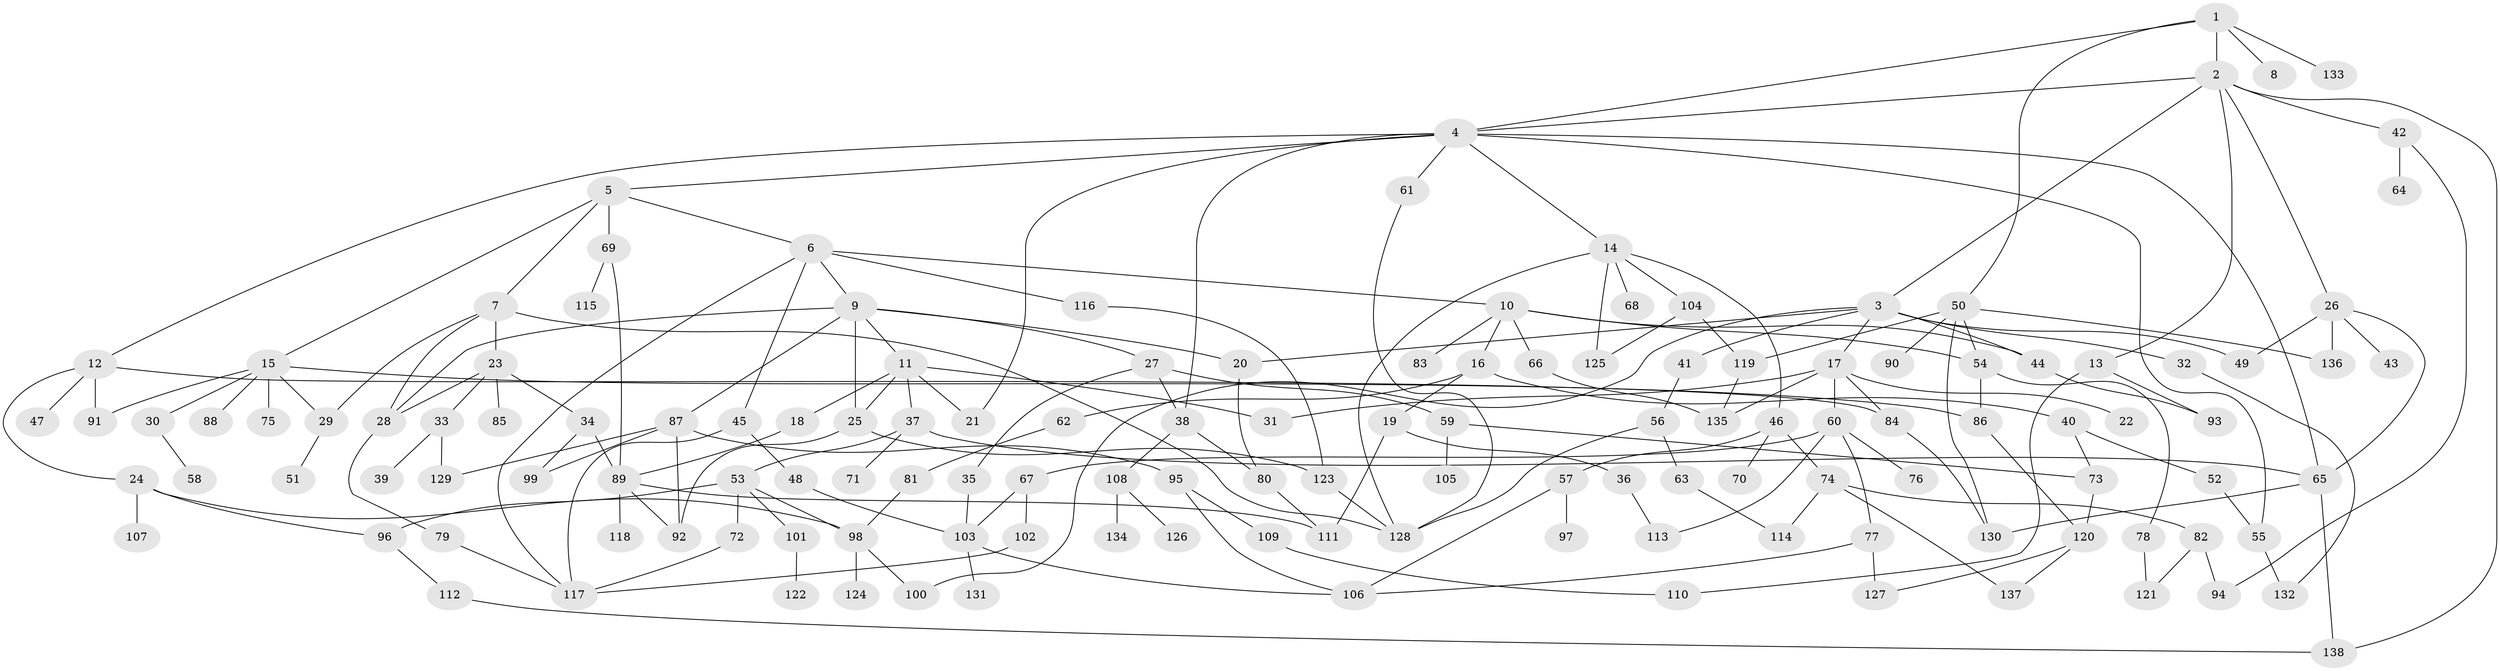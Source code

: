 // coarse degree distribution, {7: 0.03125, 8: 0.010416666666666666, 5: 0.11458333333333333, 1: 0.2708333333333333, 6: 0.03125, 2: 0.28125, 3: 0.16666666666666666, 4: 0.07291666666666667, 19: 0.010416666666666666, 11: 0.010416666666666666}
// Generated by graph-tools (version 1.1) at 2025/45/03/04/25 21:45:39]
// undirected, 138 vertices, 202 edges
graph export_dot {
graph [start="1"]
  node [color=gray90,style=filled];
  1;
  2;
  3;
  4;
  5;
  6;
  7;
  8;
  9;
  10;
  11;
  12;
  13;
  14;
  15;
  16;
  17;
  18;
  19;
  20;
  21;
  22;
  23;
  24;
  25;
  26;
  27;
  28;
  29;
  30;
  31;
  32;
  33;
  34;
  35;
  36;
  37;
  38;
  39;
  40;
  41;
  42;
  43;
  44;
  45;
  46;
  47;
  48;
  49;
  50;
  51;
  52;
  53;
  54;
  55;
  56;
  57;
  58;
  59;
  60;
  61;
  62;
  63;
  64;
  65;
  66;
  67;
  68;
  69;
  70;
  71;
  72;
  73;
  74;
  75;
  76;
  77;
  78;
  79;
  80;
  81;
  82;
  83;
  84;
  85;
  86;
  87;
  88;
  89;
  90;
  91;
  92;
  93;
  94;
  95;
  96;
  97;
  98;
  99;
  100;
  101;
  102;
  103;
  104;
  105;
  106;
  107;
  108;
  109;
  110;
  111;
  112;
  113;
  114;
  115;
  116;
  117;
  118;
  119;
  120;
  121;
  122;
  123;
  124;
  125;
  126;
  127;
  128;
  129;
  130;
  131;
  132;
  133;
  134;
  135;
  136;
  137;
  138;
  1 -- 2;
  1 -- 8;
  1 -- 50;
  1 -- 133;
  1 -- 4;
  2 -- 3;
  2 -- 4;
  2 -- 13;
  2 -- 26;
  2 -- 42;
  2 -- 138;
  3 -- 17;
  3 -- 32;
  3 -- 41;
  3 -- 100;
  3 -- 44;
  3 -- 49;
  3 -- 20;
  4 -- 5;
  4 -- 12;
  4 -- 14;
  4 -- 55;
  4 -- 61;
  4 -- 65;
  4 -- 38;
  4 -- 21;
  5 -- 6;
  5 -- 7;
  5 -- 15;
  5 -- 69;
  6 -- 9;
  6 -- 10;
  6 -- 45;
  6 -- 116;
  6 -- 117;
  7 -- 23;
  7 -- 28;
  7 -- 29;
  7 -- 128;
  9 -- 11;
  9 -- 20;
  9 -- 25;
  9 -- 27;
  9 -- 87;
  9 -- 28;
  10 -- 16;
  10 -- 44;
  10 -- 54;
  10 -- 66;
  10 -- 83;
  11 -- 18;
  11 -- 21;
  11 -- 37;
  11 -- 25;
  11 -- 31;
  12 -- 24;
  12 -- 47;
  12 -- 91;
  12 -- 84;
  13 -- 93;
  13 -- 110;
  14 -- 46;
  14 -- 68;
  14 -- 104;
  14 -- 125;
  14 -- 128;
  15 -- 29;
  15 -- 30;
  15 -- 75;
  15 -- 86;
  15 -- 88;
  15 -- 91;
  16 -- 19;
  16 -- 40;
  16 -- 62;
  17 -- 22;
  17 -- 31;
  17 -- 60;
  17 -- 84;
  17 -- 135;
  18 -- 89;
  19 -- 36;
  19 -- 111;
  20 -- 80;
  23 -- 33;
  23 -- 34;
  23 -- 85;
  23 -- 28;
  24 -- 107;
  24 -- 96;
  24 -- 98;
  25 -- 123;
  25 -- 92;
  26 -- 43;
  26 -- 49;
  26 -- 136;
  26 -- 65;
  27 -- 35;
  27 -- 38;
  27 -- 59;
  28 -- 79;
  29 -- 51;
  30 -- 58;
  32 -- 132;
  33 -- 39;
  33 -- 129;
  34 -- 99;
  34 -- 89;
  35 -- 103;
  36 -- 113;
  37 -- 53;
  37 -- 71;
  37 -- 65;
  38 -- 108;
  38 -- 80;
  40 -- 52;
  40 -- 73;
  41 -- 56;
  42 -- 64;
  42 -- 94;
  44 -- 93;
  45 -- 48;
  45 -- 117;
  46 -- 57;
  46 -- 70;
  46 -- 74;
  48 -- 103;
  50 -- 90;
  50 -- 119;
  50 -- 54;
  50 -- 130;
  50 -- 136;
  52 -- 55;
  53 -- 72;
  53 -- 96;
  53 -- 101;
  53 -- 98;
  54 -- 78;
  54 -- 86;
  55 -- 132;
  56 -- 63;
  56 -- 128;
  57 -- 97;
  57 -- 106;
  59 -- 73;
  59 -- 105;
  60 -- 67;
  60 -- 76;
  60 -- 77;
  60 -- 113;
  61 -- 128;
  62 -- 81;
  63 -- 114;
  65 -- 130;
  65 -- 138;
  66 -- 135;
  67 -- 102;
  67 -- 103;
  69 -- 115;
  69 -- 89;
  72 -- 117;
  73 -- 120;
  74 -- 82;
  74 -- 114;
  74 -- 137;
  77 -- 127;
  77 -- 106;
  78 -- 121;
  79 -- 117;
  80 -- 111;
  81 -- 98;
  82 -- 94;
  82 -- 121;
  84 -- 130;
  86 -- 120;
  87 -- 95;
  87 -- 129;
  87 -- 99;
  87 -- 92;
  89 -- 92;
  89 -- 111;
  89 -- 118;
  95 -- 106;
  95 -- 109;
  96 -- 112;
  98 -- 124;
  98 -- 100;
  101 -- 122;
  102 -- 117;
  103 -- 131;
  103 -- 106;
  104 -- 125;
  104 -- 119;
  108 -- 126;
  108 -- 134;
  109 -- 110;
  112 -- 138;
  116 -- 123;
  119 -- 135;
  120 -- 127;
  120 -- 137;
  123 -- 128;
}
